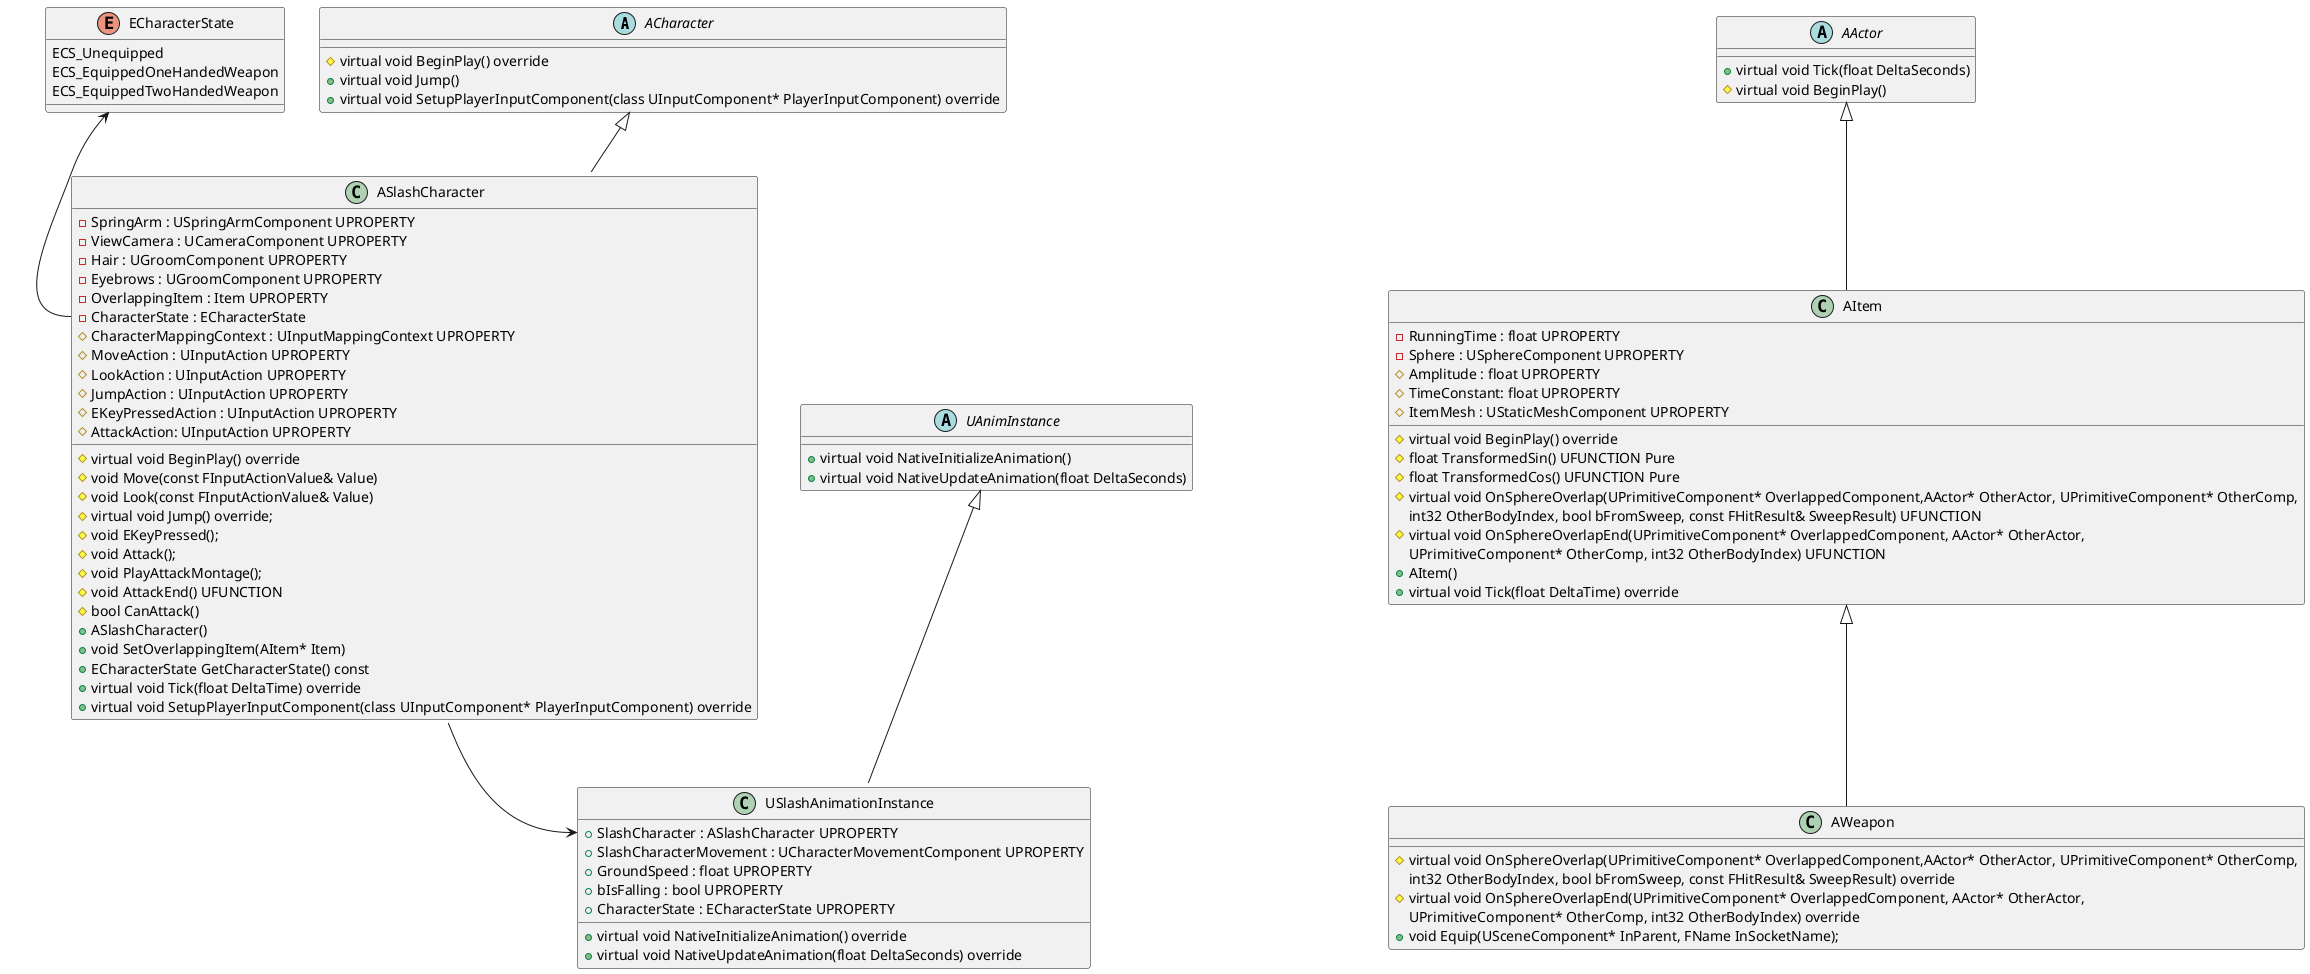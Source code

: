 ﻿@startuml
'https://plantuml.com/class-diagram

abstract class ACharacter {
    #virtual void BeginPlay() override
    +virtual void Jump()
    +virtual void SetupPlayerInputComponent(class UInputComponent* PlayerInputComponent) override
}
'ACharacter::Jump -right-> ASlashCharacter::Jump
'AActor::Tick --> ASlashCharacter::Tick
'ACharacter::SetupPlayerInputComponent --> ASlashCharacter::SetupPlayerInputComponent


class ASlashCharacter {
    -SpringArm : USpringArmComponent UPROPERTY
    -ViewCamera : UCameraComponent UPROPERTY
    -Hair : UGroomComponent UPROPERTY
    -Eyebrows : UGroomComponent UPROPERTY
    -OverlappingItem : Item UPROPERTY
    -CharacterState : ECharacterState
    #CharacterMappingContext : UInputMappingContext UPROPERTY
    #MoveAction : UInputAction UPROPERTY
    #LookAction : UInputAction UPROPERTY
    #JumpAction : UInputAction UPROPERTY
    #EKeyPressedAction : UInputAction UPROPERTY
    #AttackAction: UInputAction UPROPERTY
    #virtual void BeginPlay() override
    #void Move(const FInputActionValue& Value)
    #void Look(const FInputActionValue& Value)
    #virtual void Jump() override;
    #void EKeyPressed();
    #void Attack();
    #void PlayAttackMontage();
    #void AttackEnd() UFUNCTION
    #bool CanAttack()
    +ASlashCharacter()
    +void SetOverlappingItem(AItem* Item)
    +ECharacterState GetCharacterState() const
    +virtual void Tick(float DeltaTime) override
    +virtual void SetupPlayerInputComponent(class UInputComponent* PlayerInputComponent) override
}
ASlashCharacter::ECharacterState -u-> ECharacterState
ASlashCharacter --> USlashAnimationInstance::SlashCharacter

abstract class UAnimInstance {
    +virtual void NativeInitializeAnimation()
    +virtual void NativeUpdateAnimation(float DeltaSeconds)
}

class USlashAnimationInstance {
    +virtual void NativeInitializeAnimation() override
    +virtual void NativeUpdateAnimation(float DeltaSeconds) override
    +SlashCharacter : ASlashCharacter UPROPERTY
    +SlashCharacterMovement : UCharacterMovementComponent UPROPERTY
    +GroundSpeed : float UPROPERTY
    +bIsFalling : bool UPROPERTY
    +CharacterState : ECharacterState UPROPERTY
}

abstract class AActor {
    +virtual void Tick(float DeltaSeconds)
    #virtual void BeginPlay()
}

class AItem {
    -RunningTime : float UPROPERTY
    -Sphere : USphereComponent UPROPERTY
    #Amplitude : float UPROPERTY
    #TimeConstant: float UPROPERTY
    #ItemMesh : UStaticMeshComponent UPROPERTY
    #virtual void BeginPlay() override
    #float TransformedSin() UFUNCTION Pure
    #float TransformedCos() UFUNCTION Pure
    #virtual void OnSphereOverlap(UPrimitiveComponent* OverlappedComponent,AActor* OtherActor, UPrimitiveComponent* OtherComp,
     		int32 OtherBodyIndex, bool bFromSweep, const FHitResult& SweepResult) UFUNCTION
    #virtual void OnSphereOverlapEnd(UPrimitiveComponent* OverlappedComponent, AActor* OtherActor,
     		UPrimitiveComponent* OtherComp, int32 OtherBodyIndex) UFUNCTION
    +AItem()
    +virtual void Tick(float DeltaTime) override
}

class AWeapon {
    #virtual void OnSphereOverlap(UPrimitiveComponent* OverlappedComponent,AActor* OtherActor, UPrimitiveComponent* OtherComp,
     		int32 OtherBodyIndex, bool bFromSweep, const FHitResult& SweepResult) override
    #virtual void OnSphereOverlapEnd(UPrimitiveComponent* OverlappedComponent, AActor* OtherActor,
     		UPrimitiveComponent* OtherComp, int32 OtherBodyIndex) override
    +void Equip(USceneComponent* InParent, FName InSocketName);
}



enum ECharacterState {
    ECS_Unequipped
    ECS_EquippedOneHandedWeapon
    ECS_EquippedTwoHandedWeapon
}

ACharacter <|-- ASlashCharacter
UAnimInstance <|-- USlashAnimationInstance
AItem <|-- AWeapon
AActor <|-- AItem

@enduml